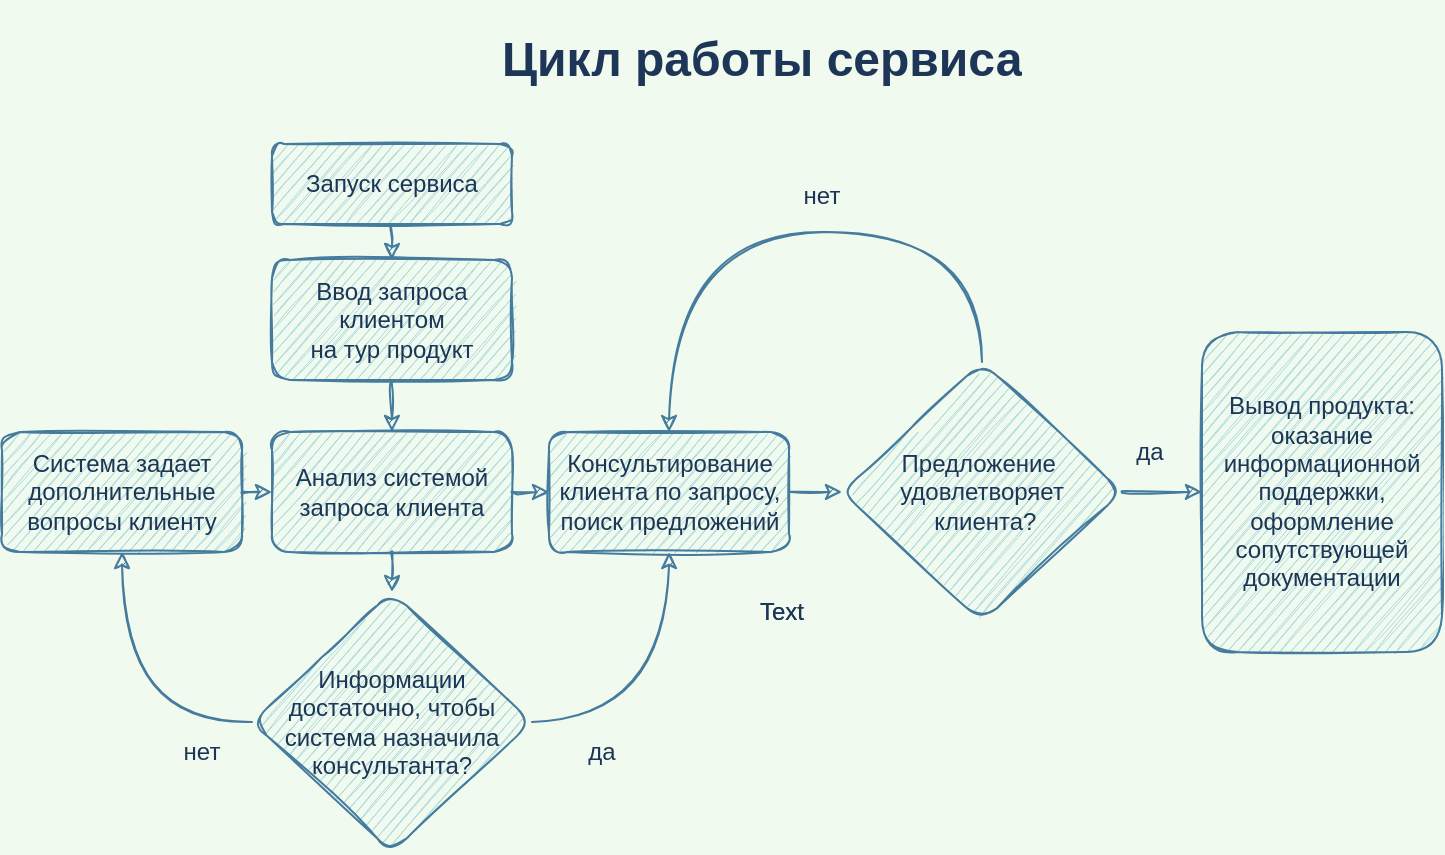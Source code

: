<mxfile version="13.7.5" type="github">
  <diagram id="C5RBs43oDa-KdzZeNtuy" name="Page-1">
    <mxGraphModel dx="1422" dy="713" grid="1" gridSize="10" guides="1" tooltips="1" connect="1" arrows="1" fold="1" page="1" pageScale="1" pageWidth="827" pageHeight="1169" background="#F1FAEE" math="0" shadow="0">
      <root>
        <mxCell id="WIyWlLk6GJQsqaUBKTNV-0" />
        <mxCell id="WIyWlLk6GJQsqaUBKTNV-1" parent="WIyWlLk6GJQsqaUBKTNV-0" />
        <mxCell id="WIyWlLk6GJQsqaUBKTNV-3" value="Запуск сервиса" style="whiteSpace=wrap;html=1;fontSize=12;glass=0;strokeWidth=1;shadow=0;fillColor=#A8DADC;strokeColor=#457B9D;fontColor=#1D3557;rounded=1;sketch=1;" parent="WIyWlLk6GJQsqaUBKTNV-1" vertex="1">
          <mxGeometry x="155" y="76" width="120" height="40" as="geometry" />
        </mxCell>
        <mxCell id="ei2E0hYxkOMxhw5Zh2C0-5" value="Информации достаточно, чтобы система назначила консультанта?" style="rhombus;whiteSpace=wrap;html=1;fillColor=#A8DADC;strokeColor=#457B9D;fontColor=#1D3557;rounded=1;sketch=1;" vertex="1" parent="WIyWlLk6GJQsqaUBKTNV-1">
          <mxGeometry x="145" y="300" width="140" height="130" as="geometry" />
        </mxCell>
        <mxCell id="ei2E0hYxkOMxhw5Zh2C0-16" value="" style="endArrow=classic;html=1;exitX=0.5;exitY=1;exitDx=0;exitDy=0;entryX=0.5;entryY=0;entryDx=0;entryDy=0;labelBackgroundColor=#F1FAEE;strokeColor=#457B9D;fontColor=#1D3557;curved=1;sketch=1;" edge="1" parent="WIyWlLk6GJQsqaUBKTNV-1" source="ei2E0hYxkOMxhw5Zh2C0-23" target="ei2E0hYxkOMxhw5Zh2C0-5">
          <mxGeometry width="50" height="50" relative="1" as="geometry">
            <mxPoint x="285" y="325" as="sourcePoint" />
            <mxPoint x="440" y="320" as="targetPoint" />
            <Array as="points" />
          </mxGeometry>
        </mxCell>
        <mxCell id="ei2E0hYxkOMxhw5Zh2C0-17" value="да" style="text;html=1;strokeColor=none;fillColor=none;align=center;verticalAlign=middle;whiteSpace=wrap;fontColor=#1D3557;rounded=1;sketch=1;" vertex="1" parent="WIyWlLk6GJQsqaUBKTNV-1">
          <mxGeometry x="300" y="370" width="40" height="20" as="geometry" />
        </mxCell>
        <mxCell id="ei2E0hYxkOMxhw5Zh2C0-18" value="нет" style="text;html=1;strokeColor=none;fillColor=none;align=center;verticalAlign=middle;whiteSpace=wrap;fontColor=#1D3557;rounded=1;sketch=1;" vertex="1" parent="WIyWlLk6GJQsqaUBKTNV-1">
          <mxGeometry x="100" y="370" width="40" height="20" as="geometry" />
        </mxCell>
        <mxCell id="ei2E0hYxkOMxhw5Zh2C0-20" value="&lt;span&gt;Ввод запроса клиентом&lt;br&gt;на тур продукт&lt;/span&gt;" style="whiteSpace=wrap;html=1;fillColor=#A8DADC;strokeColor=#457B9D;fontColor=#1D3557;rounded=1;sketch=1;" vertex="1" parent="WIyWlLk6GJQsqaUBKTNV-1">
          <mxGeometry x="155" y="134" width="120" height="60" as="geometry" />
        </mxCell>
        <mxCell id="ei2E0hYxkOMxhw5Zh2C0-23" value="Анализ системой запроса клиента" style="whiteSpace=wrap;html=1;fillColor=#A8DADC;strokeColor=#457B9D;fontColor=#1D3557;rounded=1;sketch=1;" vertex="1" parent="WIyWlLk6GJQsqaUBKTNV-1">
          <mxGeometry x="155" y="220" width="120" height="60" as="geometry" />
        </mxCell>
        <mxCell id="ei2E0hYxkOMxhw5Zh2C0-27" value="" style="endArrow=classic;html=1;exitX=0.5;exitY=1;exitDx=0;exitDy=0;labelBackgroundColor=#F1FAEE;strokeColor=#457B9D;fontColor=#1D3557;curved=1;sketch=1;" edge="1" parent="WIyWlLk6GJQsqaUBKTNV-1" source="ei2E0hYxkOMxhw5Zh2C0-20">
          <mxGeometry width="50" height="50" relative="1" as="geometry">
            <mxPoint x="225" y="290" as="sourcePoint" />
            <mxPoint x="215" y="220" as="targetPoint" />
            <Array as="points" />
          </mxGeometry>
        </mxCell>
        <mxCell id="ei2E0hYxkOMxhw5Zh2C0-28" value="" style="endArrow=classic;html=1;exitX=0.5;exitY=1;exitDx=0;exitDy=0;entryX=0.5;entryY=0;entryDx=0;entryDy=0;labelBackgroundColor=#F1FAEE;strokeColor=#457B9D;fontColor=#1D3557;curved=1;sketch=1;" edge="1" parent="WIyWlLk6GJQsqaUBKTNV-1" source="WIyWlLk6GJQsqaUBKTNV-3" target="ei2E0hYxkOMxhw5Zh2C0-20">
          <mxGeometry width="50" height="50" relative="1" as="geometry">
            <mxPoint x="225" y="204" as="sourcePoint" />
            <mxPoint x="215" y="130" as="targetPoint" />
            <Array as="points" />
          </mxGeometry>
        </mxCell>
        <mxCell id="ei2E0hYxkOMxhw5Zh2C0-29" value="Система задает дополнительные вопросы клиенту" style="whiteSpace=wrap;html=1;fillColor=#A8DADC;strokeColor=#457B9D;fontColor=#1D3557;rounded=1;sketch=1;" vertex="1" parent="WIyWlLk6GJQsqaUBKTNV-1">
          <mxGeometry x="20" y="220" width="120" height="60" as="geometry" />
        </mxCell>
        <mxCell id="ei2E0hYxkOMxhw5Zh2C0-30" value="" style="endArrow=classic;html=1;exitX=0;exitY=0.5;exitDx=0;exitDy=0;entryX=0.5;entryY=1;entryDx=0;entryDy=0;labelBackgroundColor=#F1FAEE;strokeColor=#457B9D;fontColor=#1D3557;curved=1;sketch=1;" edge="1" parent="WIyWlLk6GJQsqaUBKTNV-1" source="ei2E0hYxkOMxhw5Zh2C0-5" target="ei2E0hYxkOMxhw5Zh2C0-29">
          <mxGeometry width="50" height="50" relative="1" as="geometry">
            <mxPoint x="390" y="360" as="sourcePoint" />
            <mxPoint x="440" y="310" as="targetPoint" />
            <Array as="points">
              <mxPoint x="80" y="365" />
            </Array>
          </mxGeometry>
        </mxCell>
        <mxCell id="ei2E0hYxkOMxhw5Zh2C0-32" value="" style="endArrow=classic;html=1;exitX=1;exitY=0.5;exitDx=0;exitDy=0;entryX=0;entryY=0.5;entryDx=0;entryDy=0;labelBackgroundColor=#F1FAEE;strokeColor=#457B9D;fontColor=#1D3557;curved=1;sketch=1;" edge="1" parent="WIyWlLk6GJQsqaUBKTNV-1" source="ei2E0hYxkOMxhw5Zh2C0-29" target="ei2E0hYxkOMxhw5Zh2C0-23">
          <mxGeometry width="50" height="50" relative="1" as="geometry">
            <mxPoint x="390" y="360" as="sourcePoint" />
            <mxPoint x="150" y="250" as="targetPoint" />
          </mxGeometry>
        </mxCell>
        <mxCell id="ei2E0hYxkOMxhw5Zh2C0-33" value="Консультирование&lt;br&gt;клиента по запросу, поиск предложений" style="whiteSpace=wrap;html=1;fillColor=#A8DADC;strokeColor=#457B9D;fontColor=#1D3557;rounded=1;sketch=1;" vertex="1" parent="WIyWlLk6GJQsqaUBKTNV-1">
          <mxGeometry x="293.5" y="220" width="120" height="60" as="geometry" />
        </mxCell>
        <mxCell id="ei2E0hYxkOMxhw5Zh2C0-34" value="" style="endArrow=classic;html=1;exitX=1;exitY=0.5;exitDx=0;exitDy=0;entryX=0.5;entryY=1;entryDx=0;entryDy=0;labelBackgroundColor=#F1FAEE;strokeColor=#457B9D;fontColor=#1D3557;curved=1;sketch=1;" edge="1" parent="WIyWlLk6GJQsqaUBKTNV-1" source="ei2E0hYxkOMxhw5Zh2C0-5" target="ei2E0hYxkOMxhw5Zh2C0-33">
          <mxGeometry width="50" height="50" relative="1" as="geometry">
            <mxPoint x="155" y="375" as="sourcePoint" />
            <mxPoint x="90" y="290" as="targetPoint" />
            <Array as="points">
              <mxPoint x="354" y="365" />
            </Array>
          </mxGeometry>
        </mxCell>
        <mxCell id="ei2E0hYxkOMxhw5Zh2C0-36" value="Предложение&amp;nbsp; удовлетворяет&lt;br&gt;&amp;nbsp;клиента?" style="rhombus;whiteSpace=wrap;html=1;fillColor=#A8DADC;strokeColor=#457B9D;fontColor=#1D3557;rounded=1;sketch=1;" vertex="1" parent="WIyWlLk6GJQsqaUBKTNV-1">
          <mxGeometry x="440" y="185" width="140" height="130" as="geometry" />
        </mxCell>
        <mxCell id="ei2E0hYxkOMxhw5Zh2C0-37" value="" style="endArrow=classic;html=1;exitX=1;exitY=0.5;exitDx=0;exitDy=0;entryX=0;entryY=0.5;entryDx=0;entryDy=0;labelBackgroundColor=#F1FAEE;strokeColor=#457B9D;fontColor=#1D3557;curved=1;sketch=1;" edge="1" parent="WIyWlLk6GJQsqaUBKTNV-1" source="ei2E0hYxkOMxhw5Zh2C0-33" target="ei2E0hYxkOMxhw5Zh2C0-36">
          <mxGeometry width="50" height="50" relative="1" as="geometry">
            <mxPoint x="150" y="260" as="sourcePoint" />
            <mxPoint x="165" y="260" as="targetPoint" />
          </mxGeometry>
        </mxCell>
        <mxCell id="ei2E0hYxkOMxhw5Zh2C0-38" value="" style="endArrow=classic;html=1;exitX=1;exitY=0.5;exitDx=0;exitDy=0;entryX=0;entryY=0.5;entryDx=0;entryDy=0;labelBackgroundColor=#F1FAEE;strokeColor=#457B9D;fontColor=#1D3557;curved=1;sketch=1;" edge="1" parent="WIyWlLk6GJQsqaUBKTNV-1" source="ei2E0hYxkOMxhw5Zh2C0-23" target="ei2E0hYxkOMxhw5Zh2C0-33">
          <mxGeometry width="50" height="50" relative="1" as="geometry">
            <mxPoint x="390" y="360" as="sourcePoint" />
            <mxPoint x="440" y="310" as="targetPoint" />
          </mxGeometry>
        </mxCell>
        <mxCell id="ei2E0hYxkOMxhw5Zh2C0-41" value="да" style="text;html=1;strokeColor=none;fillColor=none;align=center;verticalAlign=middle;whiteSpace=wrap;fontColor=#1D3557;rounded=1;sketch=1;" vertex="1" parent="WIyWlLk6GJQsqaUBKTNV-1">
          <mxGeometry x="574" y="220" width="40" height="20" as="geometry" />
        </mxCell>
        <mxCell id="ei2E0hYxkOMxhw5Zh2C0-42" value="" style="endArrow=classic;html=1;exitX=0.5;exitY=0;exitDx=0;exitDy=0;entryX=0.5;entryY=0;entryDx=0;entryDy=0;labelBackgroundColor=#F1FAEE;strokeColor=#457B9D;fontColor=#1D3557;curved=1;sketch=1;" edge="1" parent="WIyWlLk6GJQsqaUBKTNV-1" source="ei2E0hYxkOMxhw5Zh2C0-36" target="ei2E0hYxkOMxhw5Zh2C0-33">
          <mxGeometry width="50" height="50" relative="1" as="geometry">
            <mxPoint x="155" y="375" as="sourcePoint" />
            <mxPoint x="360" y="120" as="targetPoint" />
            <Array as="points">
              <mxPoint x="510" y="120" />
              <mxPoint x="354" y="120" />
            </Array>
          </mxGeometry>
        </mxCell>
        <mxCell id="ei2E0hYxkOMxhw5Zh2C0-43" value="нет" style="text;html=1;strokeColor=none;fillColor=none;align=center;verticalAlign=middle;whiteSpace=wrap;fontColor=#1D3557;rounded=1;sketch=1;" vertex="1" parent="WIyWlLk6GJQsqaUBKTNV-1">
          <mxGeometry x="410" y="92" width="40" height="20" as="geometry" />
        </mxCell>
        <mxCell id="ei2E0hYxkOMxhw5Zh2C0-44" value="" style="endArrow=classic;html=1;exitX=1;exitY=0.5;exitDx=0;exitDy=0;labelBackgroundColor=#F1FAEE;strokeColor=#457B9D;fontColor=#1D3557;curved=1;sketch=1;" edge="1" parent="WIyWlLk6GJQsqaUBKTNV-1" source="ei2E0hYxkOMxhw5Zh2C0-36">
          <mxGeometry width="50" height="50" relative="1" as="geometry">
            <mxPoint x="423.5" y="260" as="sourcePoint" />
            <mxPoint x="620" y="250" as="targetPoint" />
          </mxGeometry>
        </mxCell>
        <mxCell id="ei2E0hYxkOMxhw5Zh2C0-45" value="Вывод продукта: оказание информационной поддержки,&lt;br&gt;оформление сопутствующей документации" style="whiteSpace=wrap;html=1;fontSize=12;glass=0;strokeWidth=1;shadow=0;fillColor=#A8DADC;strokeColor=#457B9D;fontColor=#1D3557;rounded=1;sketch=1;" vertex="1" parent="WIyWlLk6GJQsqaUBKTNV-1">
          <mxGeometry x="620" y="170" width="120" height="160" as="geometry" />
        </mxCell>
        <mxCell id="ei2E0hYxkOMxhw5Zh2C0-46" value="Text" style="text;html=1;strokeColor=none;fillColor=none;align=center;verticalAlign=middle;whiteSpace=wrap;rounded=0;sketch=1;fontColor=#1D3557;" vertex="1" parent="WIyWlLk6GJQsqaUBKTNV-1">
          <mxGeometry x="390" y="300" width="40" height="20" as="geometry" />
        </mxCell>
        <mxCell id="ei2E0hYxkOMxhw5Zh2C0-47" value="Text" style="text;html=1;strokeColor=none;fillColor=none;align=center;verticalAlign=middle;whiteSpace=wrap;rounded=0;sketch=1;fontColor=#1D3557;" vertex="1" parent="WIyWlLk6GJQsqaUBKTNV-1">
          <mxGeometry x="390" y="300" width="40" height="20" as="geometry" />
        </mxCell>
        <mxCell id="ei2E0hYxkOMxhw5Zh2C0-48" value="&lt;h1&gt;Цикл работы сервиса&lt;/h1&gt;&lt;p&gt;&lt;br&gt;&lt;/p&gt;" style="text;html=1;strokeColor=none;fillColor=none;spacing=5;spacingTop=-20;whiteSpace=wrap;overflow=hidden;rounded=0;sketch=1;fontColor=#1D3557;" vertex="1" parent="WIyWlLk6GJQsqaUBKTNV-1">
          <mxGeometry x="265" y="14" width="290" height="36" as="geometry" />
        </mxCell>
      </root>
    </mxGraphModel>
  </diagram>
</mxfile>
